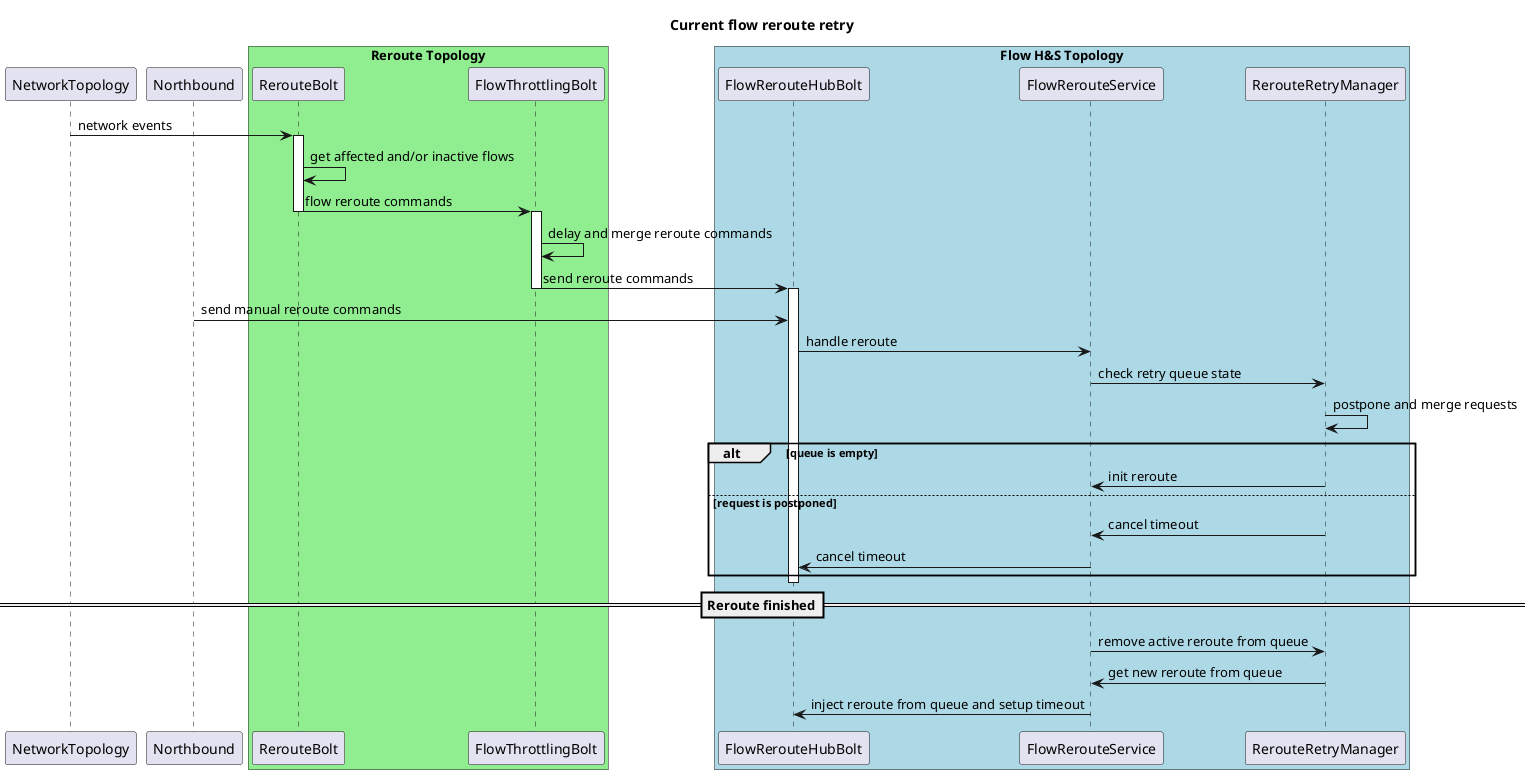 @startuml
title Current flow reroute retry

participant NetworkTopology
participant Northbound
box "Reroute Topology" #LightGreen
    participant RerouteBolt
    participant FlowThrottlingBolt
end box
box "Flow H&S Topology" #LightBlue
    participant FlowRerouteHubBolt
    participant FlowRerouteService
    participant RerouteRetryManager
end box

    NetworkTopology -> RerouteBolt : network events
activate RerouteBolt
    RerouteBolt -> RerouteBolt : get affected and/or inactive flows
    RerouteBolt -> FlowThrottlingBolt : flow reroute commands
deactivate RerouteBolt

activate FlowThrottlingBolt
    FlowThrottlingBolt -> FlowThrottlingBolt : delay and merge reroute commands
    FlowThrottlingBolt -> FlowRerouteHubBolt : send reroute commands
deactivate FlowThrottlingBolt

activate FlowRerouteHubBolt
    Northbound -> FlowRerouteHubBolt : send manual reroute commands
    FlowRerouteHubBolt -> FlowRerouteService : handle reroute
    FlowRerouteService -> RerouteRetryManager : check retry queue state
    RerouteRetryManager -> RerouteRetryManager : postpone and merge requests
alt queue is empty
    RerouteRetryManager -> FlowRerouteService : init reroute
else request is postponed
    RerouteRetryManager -> FlowRerouteService : cancel timeout
    FlowRerouteService -> FlowRerouteHubBolt : cancel timeout
end
deactivate FlowRerouteHubBolt

==Reroute finished==
    FlowRerouteService -> RerouteRetryManager : remove active reroute from queue
    RerouteRetryManager -> FlowRerouteService : get new reroute from queue
    FlowRerouteService -> FlowRerouteHubBolt : inject reroute from queue and setup timeout

@enduml

